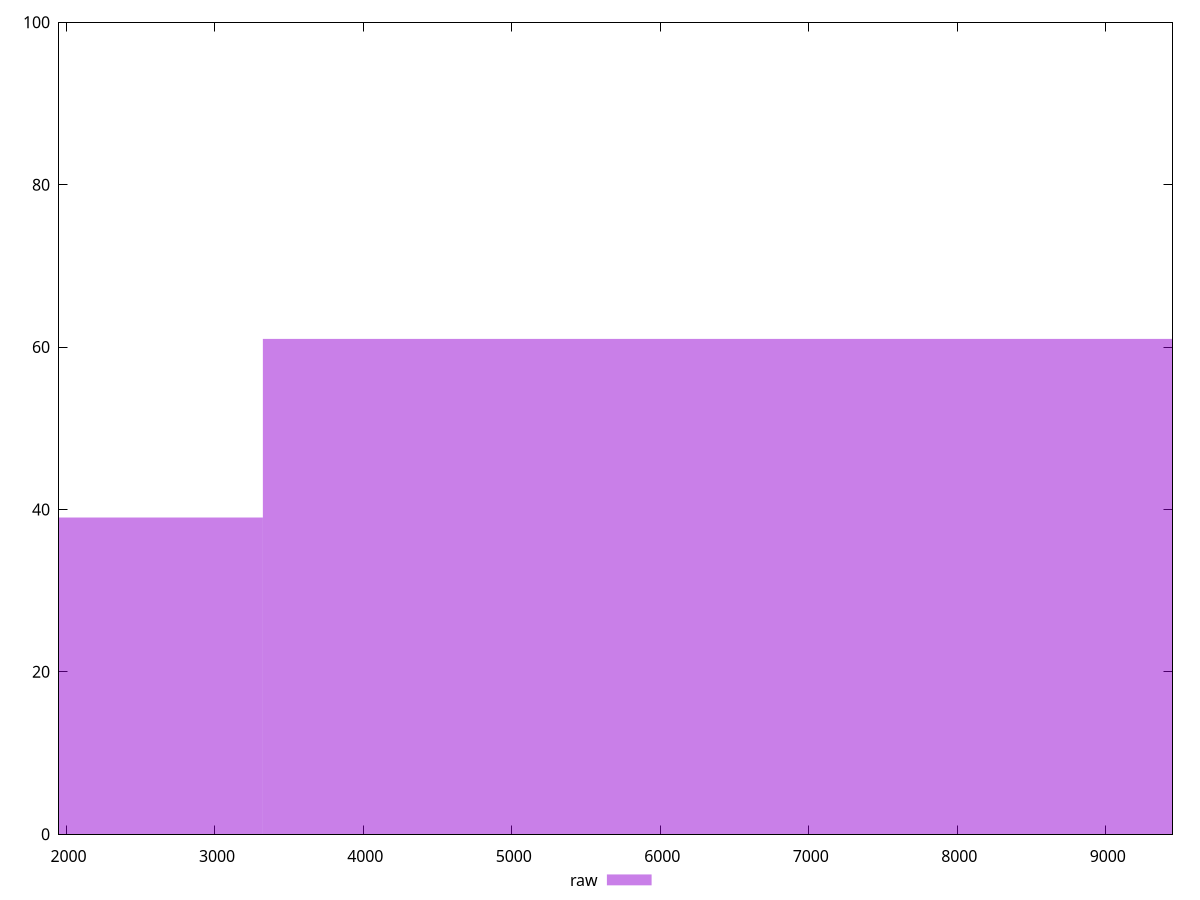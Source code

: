 reset

$raw <<EOF
6646.221419489792 61
0 39
EOF

set key outside below
set boxwidth 6646.221419489792
set xrange [1950:9450]
set yrange [0:100]
set trange [0:100]
set style fill transparent solid 0.5 noborder
set terminal svg size 640, 490 enhanced background rgb 'white'
set output "report_00025_2021-02-22T21:38:55.199Z/uses-text-compression/samples/pages/raw/histogram.svg"

plot $raw title "raw" with boxes

reset
